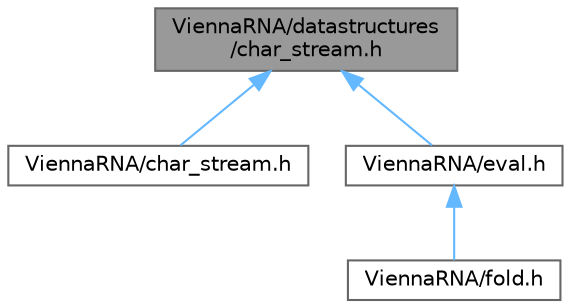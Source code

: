 digraph "ViennaRNA/datastructures/char_stream.h"
{
 // INTERACTIVE_SVG=YES
 // LATEX_PDF_SIZE
  bgcolor="transparent";
  edge [fontname=Helvetica,fontsize=10,labelfontname=Helvetica,labelfontsize=10];
  node [fontname=Helvetica,fontsize=10,shape=box,height=0.2,width=0.4];
  Node1 [label="ViennaRNA/datastructures\l/char_stream.h",height=0.2,width=0.4,color="gray40", fillcolor="grey60", style="filled", fontcolor="black",tooltip="Implementation of a dynamic, buffered character stream."];
  Node1 -> Node2 [dir="back",color="steelblue1",style="solid"];
  Node2 [label="ViennaRNA/char_stream.h",height=0.2,width=0.4,color="grey40", fillcolor="white", style="filled",URL="$char__stream_8h.html",tooltip="Use ViennaRNA/datastructures/char_stream.h instead."];
  Node1 -> Node3 [dir="back",color="steelblue1",style="solid"];
  Node3 [label="ViennaRNA/eval.h",height=0.2,width=0.4,color="grey40", fillcolor="white", style="filled",URL="$eval_8h.html",tooltip="Functions and variables related to energy evaluation of sequence/structure pairs."];
  Node3 -> Node4 [dir="back",color="steelblue1",style="solid"];
  Node4 [label="ViennaRNA/fold.h",height=0.2,width=0.4,color="grey40", fillcolor="white", style="filled",URL="$fold_8h.html",tooltip="MFE calculations for single RNA sequences."];
}

